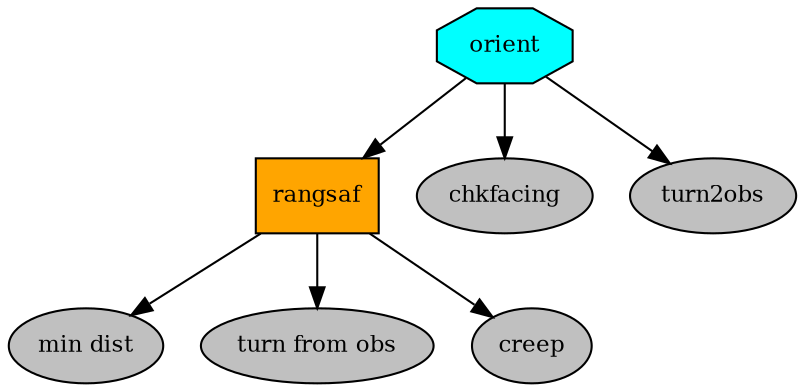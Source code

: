 digraph orient {
graph [fontname="times-roman"];
node [fontname="times-roman"];
edge [fontname="times-roman"];
orient [fontcolor=black, shape=octagon, fontsize=11, style=filled, fillcolor=cyan];
rangsaf [fontcolor=black, shape=box, fontsize=11, style=filled, fillcolor=orange];
orient -> rangsaf;
"min dist" [fontcolor=black, shape=ellipse, fontsize=11, style=filled, fillcolor=gray];
rangsaf -> "min dist";
"turn from obs" [fontcolor=black, shape=ellipse, fontsize=11, style=filled, fillcolor=gray];
rangsaf -> "turn from obs";
creep [fontcolor=black, shape=ellipse, fontsize=11, style=filled, fillcolor=gray];
rangsaf -> creep;
chkfacing [fontcolor=black, shape=ellipse, fontsize=11, style=filled, fillcolor=gray];
orient -> chkfacing;
turn2obs [fontcolor=black, shape=ellipse, fontsize=11, style=filled, fillcolor=gray];
orient -> turn2obs;
}

